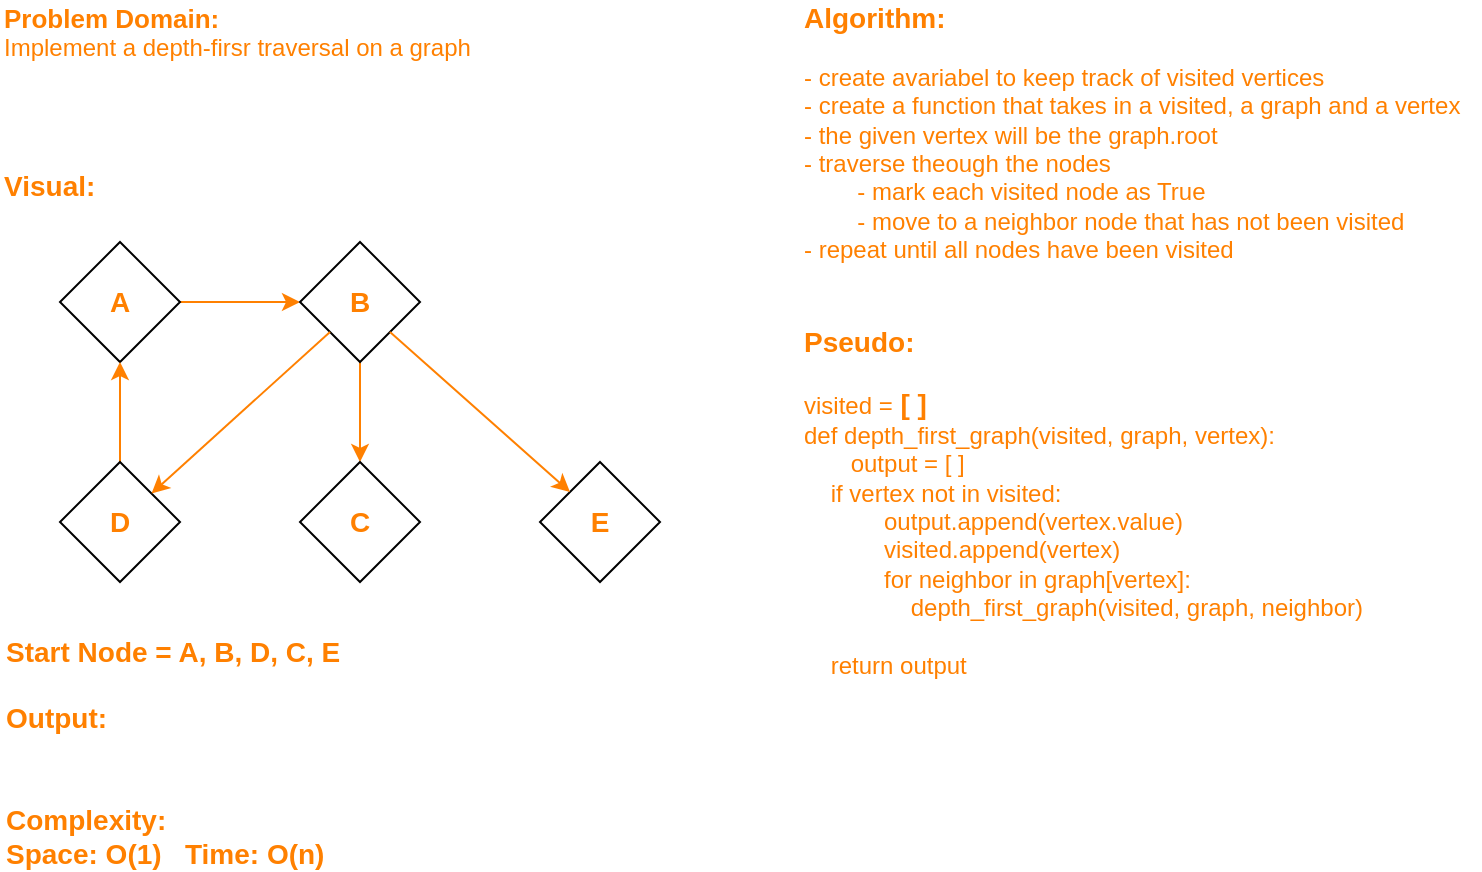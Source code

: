 <mxfile>
    <diagram id="EfKQRq1lan6VolqJtTq9" name="Page-1">
        <mxGraphModel dx="2016" dy="706" grid="1" gridSize="10" guides="1" tooltips="1" connect="1" arrows="1" fold="1" page="1" pageScale="1" pageWidth="1400" pageHeight="850" math="0" shadow="0">
            <root>
                <mxCell id="0"/>
                <mxCell id="1" parent="0"/>
                <mxCell id="2" value="&lt;font color=&quot;#ff8000&quot;&gt;&lt;span style=&quot;font-weight: bold ; font-size: 13px&quot;&gt;Problem Domain:&lt;/span&gt;&lt;br&gt;&lt;font style=&quot;font-size: 12px&quot;&gt;Implement a depth-firsr traversal on a graph&lt;/font&gt;&lt;br&gt;&lt;/font&gt;" style="text;html=1;align=left;verticalAlign=middle;resizable=0;points=[];autosize=1;" parent="1" vertex="1">
                    <mxGeometry x="-1320" y="40" width="250" height="30" as="geometry"/>
                </mxCell>
                <mxCell id="3" value="&lt;b&gt;&lt;font style=&quot;font-size: 14px&quot; color=&quot;#ff8000&quot;&gt;Visual:&lt;br&gt;&lt;br&gt;&lt;/font&gt;&lt;/b&gt;" style="text;html=1;align=left;verticalAlign=middle;resizable=0;points=[];autosize=1;" parent="1" vertex="1">
                    <mxGeometry x="-1320" y="120" width="60" height="40" as="geometry"/>
                </mxCell>
                <mxCell id="10" value="" style="edgeStyle=orthogonalEdgeStyle;rounded=0;orthogonalLoop=1;jettySize=auto;html=1;strokeColor=#FF8000;" parent="1" source="5" target="6" edge="1">
                    <mxGeometry relative="1" as="geometry"/>
                </mxCell>
                <mxCell id="5" value="&lt;font color=&quot;#ff8000&quot; size=&quot;1&quot;&gt;&lt;b style=&quot;font-size: 14px&quot;&gt;A&lt;/b&gt;&lt;/font&gt;" style="rhombus;whiteSpace=wrap;html=1;" parent="1" vertex="1">
                    <mxGeometry x="-1290" y="160" width="60" height="60" as="geometry"/>
                </mxCell>
                <mxCell id="12" value="" style="edgeStyle=orthogonalEdgeStyle;rounded=0;orthogonalLoop=1;jettySize=auto;html=1;strokeColor=#FF8000;" parent="1" source="6" target="7" edge="1">
                    <mxGeometry relative="1" as="geometry"/>
                </mxCell>
                <mxCell id="6" value="&lt;b style=&quot;font-size: 14px&quot;&gt;&lt;font color=&quot;#ff8000&quot;&gt;B&lt;/font&gt;&lt;/b&gt;" style="rhombus;whiteSpace=wrap;html=1;" parent="1" vertex="1">
                    <mxGeometry x="-1170" y="160" width="60" height="60" as="geometry"/>
                </mxCell>
                <mxCell id="7" value="&lt;b&gt;&lt;font style=&quot;font-size: 14px&quot; color=&quot;#ff8000&quot;&gt;C&lt;/font&gt;&lt;/b&gt;" style="rhombus;whiteSpace=wrap;html=1;" parent="1" vertex="1">
                    <mxGeometry x="-1170" y="270" width="60" height="60" as="geometry"/>
                </mxCell>
                <mxCell id="11" value="" style="edgeStyle=orthogonalEdgeStyle;rounded=0;orthogonalLoop=1;jettySize=auto;html=1;strokeColor=#FF8000;" parent="1" source="8" target="5" edge="1">
                    <mxGeometry relative="1" as="geometry"/>
                </mxCell>
                <mxCell id="8" value="&lt;font style=&quot;font-size: 14px&quot; color=&quot;#ff8000&quot;&gt;&lt;b&gt;D&lt;/b&gt;&lt;/font&gt;" style="rhombus;whiteSpace=wrap;html=1;" parent="1" vertex="1">
                    <mxGeometry x="-1290" y="270" width="60" height="60" as="geometry"/>
                </mxCell>
                <mxCell id="9" value="&lt;b&gt;&lt;font style=&quot;font-size: 14px&quot; color=&quot;#ff8000&quot;&gt;E&lt;/font&gt;&lt;/b&gt;" style="rhombus;whiteSpace=wrap;html=1;" parent="1" vertex="1">
                    <mxGeometry x="-1050" y="270" width="60" height="60" as="geometry"/>
                </mxCell>
                <mxCell id="20" value="&lt;b&gt;&lt;font style=&quot;font-size: 14px&quot; color=&quot;#ff8000&quot;&gt;Start Node = A, B, D, C, E&lt;br&gt;&lt;br&gt;Output:&lt;br&gt;&lt;br&gt;&lt;br&gt;Complexity:&lt;br&gt;Space: O(1)&amp;nbsp; &amp;nbsp;Time: O(n)&lt;br&gt;&lt;/font&gt;&lt;/b&gt;" style="text;html=1;align=left;verticalAlign=middle;resizable=0;points=[];autosize=1;" vertex="1" parent="1">
                    <mxGeometry x="-1318.86" y="360" width="180" height="110" as="geometry"/>
                </mxCell>
                <mxCell id="21" value="" style="endArrow=classic;html=1;exitX=0;exitY=1;exitDx=0;exitDy=0;strokeColor=#FF8000;" edge="1" parent="1" source="6" target="8">
                    <mxGeometry width="50" height="50" relative="1" as="geometry">
                        <mxPoint x="-1220" y="270" as="sourcePoint"/>
                        <mxPoint x="-1170" y="220" as="targetPoint"/>
                    </mxGeometry>
                </mxCell>
                <mxCell id="22" value="" style="endArrow=classic;html=1;entryX=0;entryY=0;entryDx=0;entryDy=0;exitX=1;exitY=1;exitDx=0;exitDy=0;strokeColor=#FF8000;" edge="1" parent="1" source="6" target="9">
                    <mxGeometry width="50" height="50" relative="1" as="geometry">
                        <mxPoint x="-1110" y="240" as="sourcePoint"/>
                        <mxPoint x="-1060" y="190" as="targetPoint"/>
                    </mxGeometry>
                </mxCell>
                <mxCell id="23" value="&lt;b&gt;&lt;font style=&quot;font-size: 14px&quot; color=&quot;#ff8000&quot;&gt;Algorithm:&lt;br&gt;&lt;/font&gt;&lt;/b&gt;&lt;br&gt;&lt;font color=&quot;#ff8000&quot;&gt;- create avariabel to keep track of visited vertices&lt;br&gt;- create a function that takes in a visited, a graph and a vertex&lt;br&gt;- the given vertex will be the graph.root&lt;br&gt;- traverse theough the nodes&lt;br&gt;&amp;nbsp; &amp;nbsp; &amp;nbsp; &amp;nbsp; - mark each visited node as True&lt;br&gt;&amp;nbsp; &amp;nbsp; &amp;nbsp; &amp;nbsp; - move to a neighbor node that has not been visited&lt;br&gt;- repeat until all nodes have been visited&lt;br&gt;&lt;/font&gt;" style="text;html=1;align=left;verticalAlign=middle;resizable=0;points=[];autosize=1;" vertex="1" parent="1">
                    <mxGeometry x="-920" y="40" width="340" height="130" as="geometry"/>
                </mxCell>
                <mxCell id="24" value="&lt;font color=&quot;#ff8000&quot;&gt;&lt;b style=&quot;font-size: 14px&quot;&gt;Pseudo:&lt;/b&gt;&lt;br&gt;&lt;br&gt;&lt;font style=&quot;font-size: 12px&quot;&gt;visited =&lt;/font&gt;&lt;b style=&quot;font-size: 14px&quot;&gt;&amp;nbsp;[ ]&lt;br&gt;&lt;/b&gt;def depth_first_graph(visited, graph, vertex):&lt;br&gt;&amp;nbsp; &amp;nbsp; &amp;nbsp; &amp;nbsp;output = [ ]&lt;br&gt;&amp;nbsp; &amp;nbsp; if vertex not in visited:&lt;br&gt;&amp;nbsp; &amp;nbsp; &amp;nbsp; &amp;nbsp; &amp;nbsp; &amp;nbsp; output.append(vertex.value)&lt;br&gt;&amp;nbsp; &amp;nbsp; &amp;nbsp; &amp;nbsp; &amp;nbsp; &amp;nbsp; visited.append(vertex)&lt;br&gt;&amp;nbsp; &amp;nbsp; &amp;nbsp; &amp;nbsp; &amp;nbsp; &amp;nbsp; for neighbor in graph[vertex]:&lt;br&gt;&amp;nbsp; &amp;nbsp; &amp;nbsp; &amp;nbsp; &amp;nbsp; &amp;nbsp; &amp;nbsp; &amp;nbsp; depth_first_graph(visited, graph, neighbor)&lt;br&gt;&amp;nbsp; &amp;nbsp; &lt;br&gt;&amp;nbsp; &amp;nbsp; return output&lt;br&gt;&lt;/font&gt;" style="text;html=1;align=left;verticalAlign=middle;resizable=0;points=[];autosize=1;" vertex="1" parent="1">
                    <mxGeometry x="-920" y="200" width="290" height="180" as="geometry"/>
                </mxCell>
            </root>
        </mxGraphModel>
    </diagram>
</mxfile>